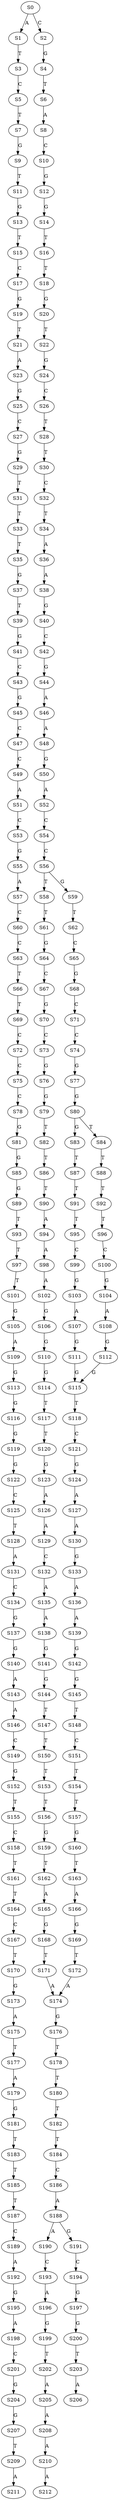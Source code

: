 strict digraph  {
	S0 -> S1 [ label = A ];
	S0 -> S2 [ label = C ];
	S1 -> S3 [ label = T ];
	S2 -> S4 [ label = G ];
	S3 -> S5 [ label = C ];
	S4 -> S6 [ label = T ];
	S5 -> S7 [ label = T ];
	S6 -> S8 [ label = A ];
	S7 -> S9 [ label = G ];
	S8 -> S10 [ label = C ];
	S9 -> S11 [ label = T ];
	S10 -> S12 [ label = G ];
	S11 -> S13 [ label = G ];
	S12 -> S14 [ label = G ];
	S13 -> S15 [ label = T ];
	S14 -> S16 [ label = T ];
	S15 -> S17 [ label = C ];
	S16 -> S18 [ label = T ];
	S17 -> S19 [ label = G ];
	S18 -> S20 [ label = G ];
	S19 -> S21 [ label = T ];
	S20 -> S22 [ label = T ];
	S21 -> S23 [ label = A ];
	S22 -> S24 [ label = G ];
	S23 -> S25 [ label = G ];
	S24 -> S26 [ label = C ];
	S25 -> S27 [ label = C ];
	S26 -> S28 [ label = T ];
	S27 -> S29 [ label = G ];
	S28 -> S30 [ label = T ];
	S29 -> S31 [ label = T ];
	S30 -> S32 [ label = C ];
	S31 -> S33 [ label = T ];
	S32 -> S34 [ label = T ];
	S33 -> S35 [ label = T ];
	S34 -> S36 [ label = A ];
	S35 -> S37 [ label = G ];
	S36 -> S38 [ label = A ];
	S37 -> S39 [ label = T ];
	S38 -> S40 [ label = G ];
	S39 -> S41 [ label = G ];
	S40 -> S42 [ label = C ];
	S41 -> S43 [ label = C ];
	S42 -> S44 [ label = G ];
	S43 -> S45 [ label = G ];
	S44 -> S46 [ label = A ];
	S45 -> S47 [ label = C ];
	S46 -> S48 [ label = A ];
	S47 -> S49 [ label = C ];
	S48 -> S50 [ label = G ];
	S49 -> S51 [ label = A ];
	S50 -> S52 [ label = A ];
	S51 -> S53 [ label = C ];
	S52 -> S54 [ label = C ];
	S53 -> S55 [ label = G ];
	S54 -> S56 [ label = C ];
	S55 -> S57 [ label = A ];
	S56 -> S58 [ label = T ];
	S56 -> S59 [ label = G ];
	S57 -> S60 [ label = C ];
	S58 -> S61 [ label = T ];
	S59 -> S62 [ label = T ];
	S60 -> S63 [ label = C ];
	S61 -> S64 [ label = G ];
	S62 -> S65 [ label = C ];
	S63 -> S66 [ label = T ];
	S64 -> S67 [ label = C ];
	S65 -> S68 [ label = G ];
	S66 -> S69 [ label = T ];
	S67 -> S70 [ label = G ];
	S68 -> S71 [ label = C ];
	S69 -> S72 [ label = C ];
	S70 -> S73 [ label = C ];
	S71 -> S74 [ label = C ];
	S72 -> S75 [ label = C ];
	S73 -> S76 [ label = G ];
	S74 -> S77 [ label = G ];
	S75 -> S78 [ label = C ];
	S76 -> S79 [ label = G ];
	S77 -> S80 [ label = G ];
	S78 -> S81 [ label = G ];
	S79 -> S82 [ label = T ];
	S80 -> S83 [ label = G ];
	S80 -> S84 [ label = T ];
	S81 -> S85 [ label = G ];
	S82 -> S86 [ label = T ];
	S83 -> S87 [ label = T ];
	S84 -> S88 [ label = T ];
	S85 -> S89 [ label = G ];
	S86 -> S90 [ label = T ];
	S87 -> S91 [ label = T ];
	S88 -> S92 [ label = T ];
	S89 -> S93 [ label = T ];
	S90 -> S94 [ label = A ];
	S91 -> S95 [ label = T ];
	S92 -> S96 [ label = T ];
	S93 -> S97 [ label = T ];
	S94 -> S98 [ label = A ];
	S95 -> S99 [ label = C ];
	S96 -> S100 [ label = C ];
	S97 -> S101 [ label = T ];
	S98 -> S102 [ label = A ];
	S99 -> S103 [ label = G ];
	S100 -> S104 [ label = G ];
	S101 -> S105 [ label = G ];
	S102 -> S106 [ label = G ];
	S103 -> S107 [ label = A ];
	S104 -> S108 [ label = A ];
	S105 -> S109 [ label = A ];
	S106 -> S110 [ label = G ];
	S107 -> S111 [ label = G ];
	S108 -> S112 [ label = G ];
	S109 -> S113 [ label = G ];
	S110 -> S114 [ label = G ];
	S111 -> S115 [ label = G ];
	S112 -> S115 [ label = G ];
	S113 -> S116 [ label = G ];
	S114 -> S117 [ label = T ];
	S115 -> S118 [ label = T ];
	S116 -> S119 [ label = G ];
	S117 -> S120 [ label = T ];
	S118 -> S121 [ label = C ];
	S119 -> S122 [ label = G ];
	S120 -> S123 [ label = G ];
	S121 -> S124 [ label = G ];
	S122 -> S125 [ label = C ];
	S123 -> S126 [ label = A ];
	S124 -> S127 [ label = A ];
	S125 -> S128 [ label = T ];
	S126 -> S129 [ label = A ];
	S127 -> S130 [ label = A ];
	S128 -> S131 [ label = A ];
	S129 -> S132 [ label = C ];
	S130 -> S133 [ label = G ];
	S131 -> S134 [ label = C ];
	S132 -> S135 [ label = A ];
	S133 -> S136 [ label = A ];
	S134 -> S137 [ label = G ];
	S135 -> S138 [ label = A ];
	S136 -> S139 [ label = A ];
	S137 -> S140 [ label = G ];
	S138 -> S141 [ label = G ];
	S139 -> S142 [ label = G ];
	S140 -> S143 [ label = A ];
	S141 -> S144 [ label = G ];
	S142 -> S145 [ label = G ];
	S143 -> S146 [ label = A ];
	S144 -> S147 [ label = T ];
	S145 -> S148 [ label = T ];
	S146 -> S149 [ label = C ];
	S147 -> S150 [ label = T ];
	S148 -> S151 [ label = C ];
	S149 -> S152 [ label = G ];
	S150 -> S153 [ label = T ];
	S151 -> S154 [ label = T ];
	S152 -> S155 [ label = T ];
	S153 -> S156 [ label = T ];
	S154 -> S157 [ label = T ];
	S155 -> S158 [ label = C ];
	S156 -> S159 [ label = G ];
	S157 -> S160 [ label = G ];
	S158 -> S161 [ label = T ];
	S159 -> S162 [ label = T ];
	S160 -> S163 [ label = T ];
	S161 -> S164 [ label = T ];
	S162 -> S165 [ label = A ];
	S163 -> S166 [ label = A ];
	S164 -> S167 [ label = C ];
	S165 -> S168 [ label = G ];
	S166 -> S169 [ label = G ];
	S167 -> S170 [ label = T ];
	S168 -> S171 [ label = T ];
	S169 -> S172 [ label = T ];
	S170 -> S173 [ label = G ];
	S171 -> S174 [ label = A ];
	S172 -> S174 [ label = A ];
	S173 -> S175 [ label = A ];
	S174 -> S176 [ label = G ];
	S175 -> S177 [ label = T ];
	S176 -> S178 [ label = T ];
	S177 -> S179 [ label = A ];
	S178 -> S180 [ label = T ];
	S179 -> S181 [ label = G ];
	S180 -> S182 [ label = T ];
	S181 -> S183 [ label = T ];
	S182 -> S184 [ label = T ];
	S183 -> S185 [ label = T ];
	S184 -> S186 [ label = C ];
	S185 -> S187 [ label = T ];
	S186 -> S188 [ label = A ];
	S187 -> S189 [ label = C ];
	S188 -> S190 [ label = A ];
	S188 -> S191 [ label = G ];
	S189 -> S192 [ label = A ];
	S190 -> S193 [ label = C ];
	S191 -> S194 [ label = C ];
	S192 -> S195 [ label = G ];
	S193 -> S196 [ label = A ];
	S194 -> S197 [ label = G ];
	S195 -> S198 [ label = A ];
	S196 -> S199 [ label = G ];
	S197 -> S200 [ label = G ];
	S198 -> S201 [ label = C ];
	S199 -> S202 [ label = T ];
	S200 -> S203 [ label = T ];
	S201 -> S204 [ label = G ];
	S202 -> S205 [ label = A ];
	S203 -> S206 [ label = A ];
	S204 -> S207 [ label = G ];
	S205 -> S208 [ label = A ];
	S207 -> S209 [ label = T ];
	S208 -> S210 [ label = A ];
	S209 -> S211 [ label = A ];
	S210 -> S212 [ label = A ];
}
